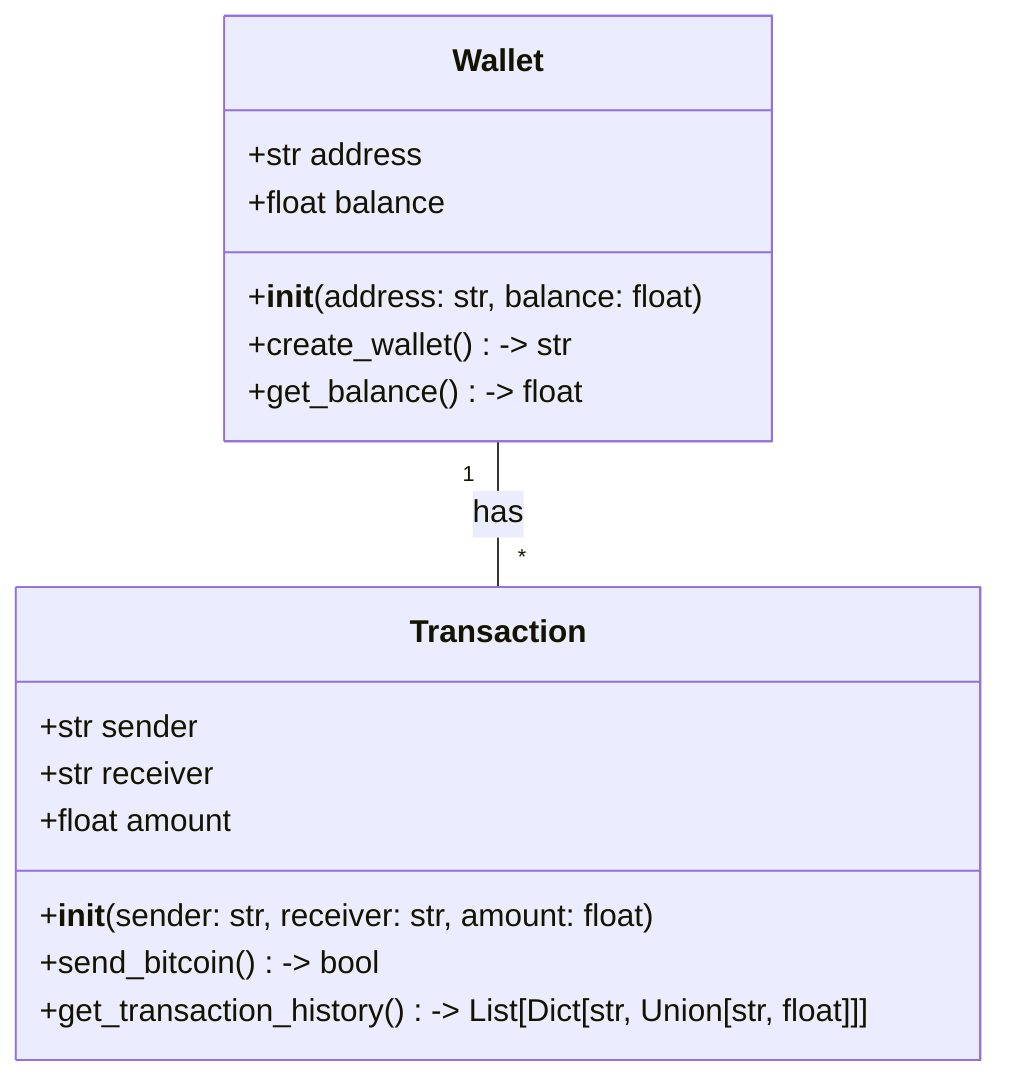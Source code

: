 classDiagram
    class Wallet{
        +str address
        +float balance
        +__init__(address: str, balance: float)
        +create_wallet() -> str
        +get_balance() -> float
    }
    class Transaction{
        +str sender
        +str receiver
        +float amount
        +__init__(sender: str, receiver: str, amount: float)
        +send_bitcoin() -> bool
        +get_transaction_history() -> List[Dict[str, Union[str, float]]]
    }
    Wallet "1" -- "*" Transaction: has
